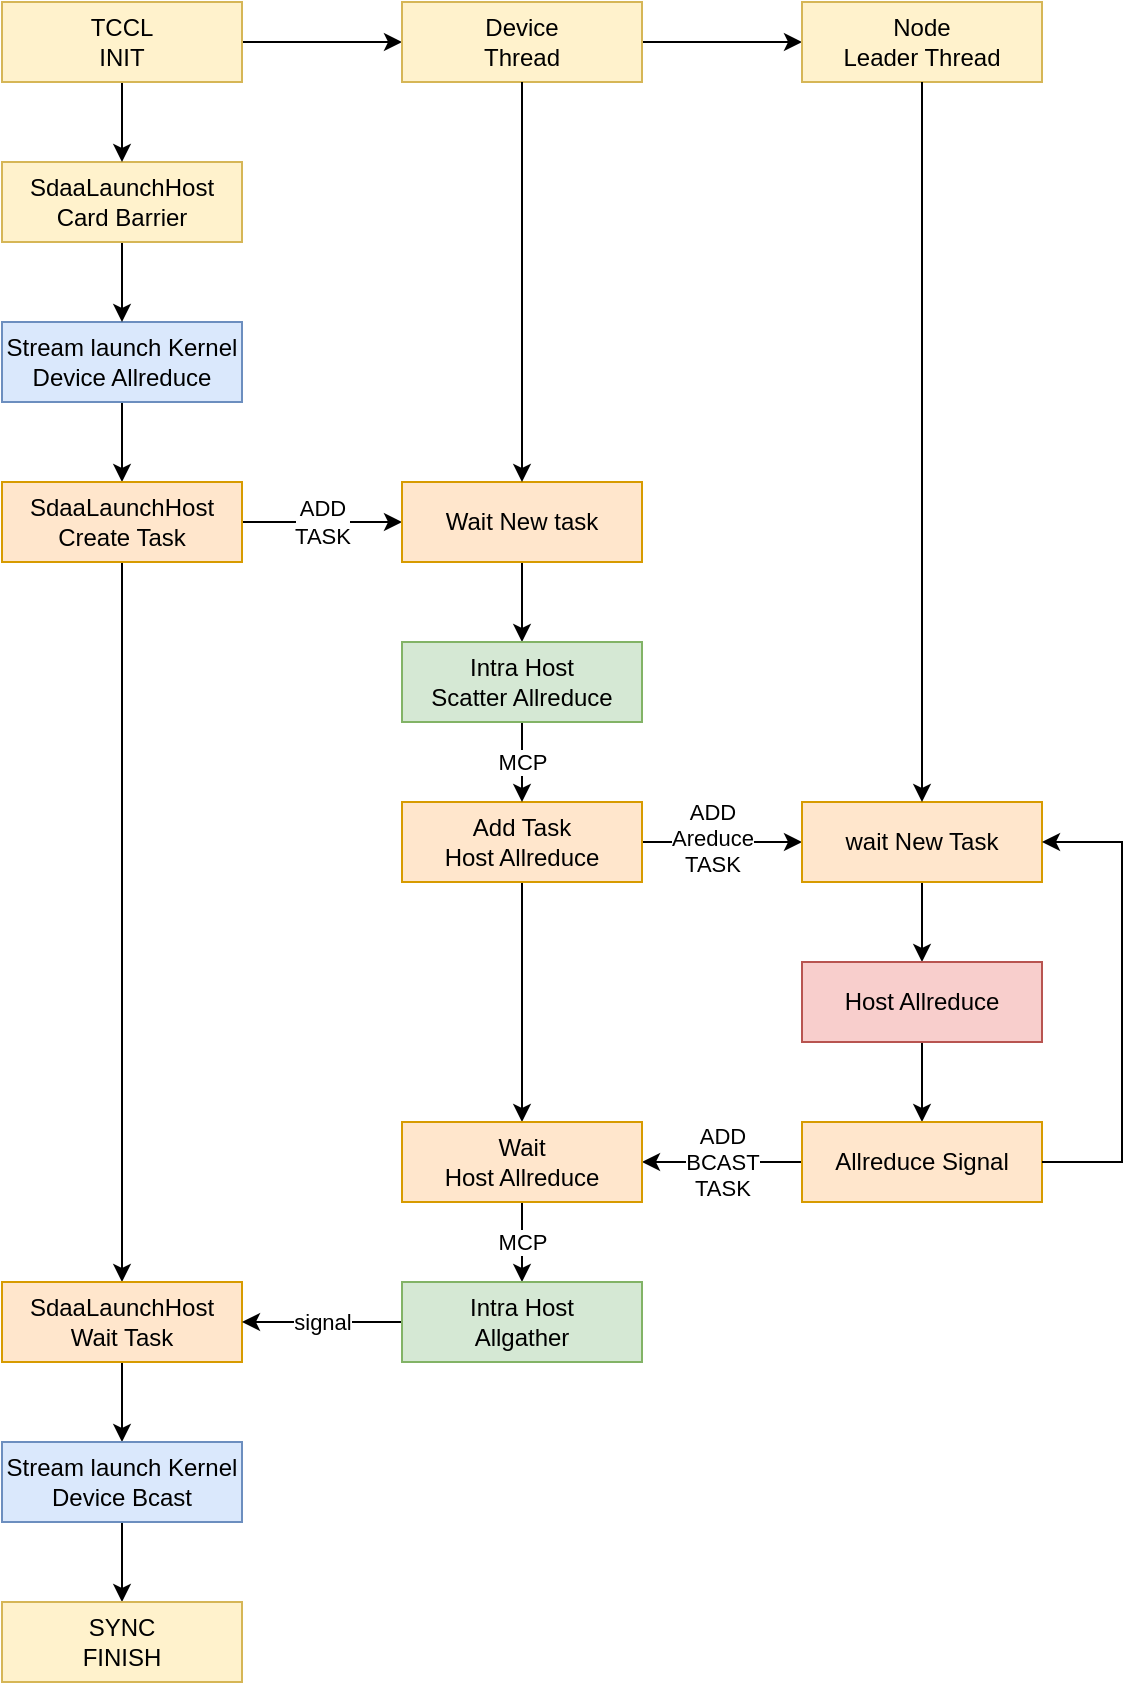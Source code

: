 <mxfile version="21.0.10" type="github">
  <diagram name="Page-1" id="EsT10xzCCeYcYSkJDmvW">
    <mxGraphModel dx="2358" dy="1240" grid="1" gridSize="10" guides="1" tooltips="1" connect="1" arrows="1" fold="1" page="1" pageScale="1" pageWidth="850" pageHeight="1100" math="0" shadow="0">
      <root>
        <mxCell id="0" />
        <mxCell id="1" parent="0" />
        <mxCell id="1WPlRurY3LXXzc_wm_BW-7" value="" style="edgeStyle=orthogonalEdgeStyle;rounded=0;orthogonalLoop=1;jettySize=auto;html=1;" parent="1" source="1WPlRurY3LXXzc_wm_BW-1" target="1WPlRurY3LXXzc_wm_BW-4" edge="1">
          <mxGeometry relative="1" as="geometry" />
        </mxCell>
        <mxCell id="1WPlRurY3LXXzc_wm_BW-1" value="Stream launch Kernel&lt;br&gt;Device Allreduce" style="rounded=0;whiteSpace=wrap;html=1;fillColor=#dae8fc;strokeColor=#6c8ebf;" parent="1" vertex="1">
          <mxGeometry x="200" y="320" width="120" height="40" as="geometry" />
        </mxCell>
        <mxCell id="1WPlRurY3LXXzc_wm_BW-3" value="" style="edgeStyle=orthogonalEdgeStyle;rounded=0;orthogonalLoop=1;jettySize=auto;html=1;" parent="1" source="1WPlRurY3LXXzc_wm_BW-2" target="1WPlRurY3LXXzc_wm_BW-1" edge="1">
          <mxGeometry relative="1" as="geometry" />
        </mxCell>
        <mxCell id="1WPlRurY3LXXzc_wm_BW-2" value="SdaaLaunchHost&lt;br&gt;Card Barrier" style="rounded=0;whiteSpace=wrap;html=1;fillColor=#fff2cc;strokeColor=#d6b656;" parent="1" vertex="1">
          <mxGeometry x="200" y="240" width="120" height="40" as="geometry" />
        </mxCell>
        <mxCell id="1WPlRurY3LXXzc_wm_BW-6" value="ADD&lt;br&gt;TASK" style="edgeStyle=orthogonalEdgeStyle;rounded=0;orthogonalLoop=1;jettySize=auto;html=1;" parent="1" source="1WPlRurY3LXXzc_wm_BW-4" target="1WPlRurY3LXXzc_wm_BW-5" edge="1">
          <mxGeometry relative="1" as="geometry" />
        </mxCell>
        <mxCell id="Y7l1YH2GiNnYRPJC3hIs-2" value="" style="edgeStyle=orthogonalEdgeStyle;rounded=0;orthogonalLoop=1;jettySize=auto;html=1;" edge="1" parent="1" source="1WPlRurY3LXXzc_wm_BW-4" target="Y7l1YH2GiNnYRPJC3hIs-1">
          <mxGeometry relative="1" as="geometry" />
        </mxCell>
        <mxCell id="1WPlRurY3LXXzc_wm_BW-4" value="SdaaLaunchHost&lt;br&gt;Create Task" style="rounded=0;whiteSpace=wrap;html=1;fillColor=#ffe6cc;strokeColor=#d79b00;" parent="1" vertex="1">
          <mxGeometry x="200" y="400" width="120" height="40" as="geometry" />
        </mxCell>
        <mxCell id="Y7l1YH2GiNnYRPJC3hIs-9" value="" style="edgeStyle=orthogonalEdgeStyle;rounded=0;orthogonalLoop=1;jettySize=auto;html=1;" edge="1" parent="1" source="1WPlRurY3LXXzc_wm_BW-5">
          <mxGeometry relative="1" as="geometry">
            <mxPoint x="460" y="480" as="targetPoint" />
            <Array as="points">
              <mxPoint x="460" y="450" />
              <mxPoint x="460" y="450" />
            </Array>
          </mxGeometry>
        </mxCell>
        <mxCell id="1WPlRurY3LXXzc_wm_BW-5" value="Wait New task" style="rounded=0;whiteSpace=wrap;html=1;fillColor=#ffe6cc;strokeColor=#d79b00;" parent="1" vertex="1">
          <mxGeometry x="400" y="400" width="120" height="40" as="geometry" />
        </mxCell>
        <mxCell id="Y7l1YH2GiNnYRPJC3hIs-12" value="" style="edgeStyle=orthogonalEdgeStyle;rounded=0;orthogonalLoop=1;jettySize=auto;html=1;" edge="1" parent="1" source="1WPlRurY3LXXzc_wm_BW-8" target="Y7l1YH2GiNnYRPJC3hIs-11">
          <mxGeometry relative="1" as="geometry" />
        </mxCell>
        <mxCell id="Y7l1YH2GiNnYRPJC3hIs-34" value="ADD&lt;br&gt;Areduce&lt;br&gt;TASK" style="edgeLabel;html=1;align=center;verticalAlign=middle;resizable=0;points=[];" vertex="1" connectable="0" parent="Y7l1YH2GiNnYRPJC3hIs-12">
          <mxGeometry x="-0.125" y="2" relative="1" as="geometry">
            <mxPoint as="offset" />
          </mxGeometry>
        </mxCell>
        <mxCell id="Y7l1YH2GiNnYRPJC3hIs-23" value="" style="edgeStyle=orthogonalEdgeStyle;rounded=0;orthogonalLoop=1;jettySize=auto;html=1;" edge="1" parent="1" source="1WPlRurY3LXXzc_wm_BW-8" target="Y7l1YH2GiNnYRPJC3hIs-22">
          <mxGeometry relative="1" as="geometry" />
        </mxCell>
        <mxCell id="1WPlRurY3LXXzc_wm_BW-8" value="Add Task&lt;br&gt;Host Allreduce" style="rounded=0;whiteSpace=wrap;html=1;fillColor=#ffe6cc;strokeColor=#d79b00;" parent="1" vertex="1">
          <mxGeometry x="400" y="560" width="120" height="40" as="geometry" />
        </mxCell>
        <mxCell id="Y7l1YH2GiNnYRPJC3hIs-32" value="" style="edgeStyle=orthogonalEdgeStyle;rounded=0;orthogonalLoop=1;jettySize=auto;html=1;" edge="1" parent="1" source="Y7l1YH2GiNnYRPJC3hIs-1" target="Y7l1YH2GiNnYRPJC3hIs-31">
          <mxGeometry relative="1" as="geometry" />
        </mxCell>
        <mxCell id="Y7l1YH2GiNnYRPJC3hIs-1" value="SdaaLaunchHost&lt;br&gt;Wait Task" style="rounded=0;whiteSpace=wrap;html=1;fillColor=#ffe6cc;strokeColor=#d79b00;" vertex="1" parent="1">
          <mxGeometry x="200" y="800" width="120" height="40" as="geometry" />
        </mxCell>
        <mxCell id="Y7l1YH2GiNnYRPJC3hIs-4" value="" style="edgeStyle=orthogonalEdgeStyle;rounded=0;orthogonalLoop=1;jettySize=auto;html=1;" edge="1" parent="1" source="Y7l1YH2GiNnYRPJC3hIs-3" target="1WPlRurY3LXXzc_wm_BW-2">
          <mxGeometry relative="1" as="geometry" />
        </mxCell>
        <mxCell id="Y7l1YH2GiNnYRPJC3hIs-6" value="" style="edgeStyle=orthogonalEdgeStyle;rounded=0;orthogonalLoop=1;jettySize=auto;html=1;" edge="1" parent="1" source="Y7l1YH2GiNnYRPJC3hIs-3" target="Y7l1YH2GiNnYRPJC3hIs-5">
          <mxGeometry relative="1" as="geometry" />
        </mxCell>
        <mxCell id="Y7l1YH2GiNnYRPJC3hIs-3" value="TCCL&lt;br&gt;INIT" style="rounded=0;whiteSpace=wrap;html=1;fillColor=#fff2cc;strokeColor=#d6b656;" vertex="1" parent="1">
          <mxGeometry x="200" y="160" width="120" height="40" as="geometry" />
        </mxCell>
        <mxCell id="Y7l1YH2GiNnYRPJC3hIs-8" value="" style="edgeStyle=orthogonalEdgeStyle;rounded=0;orthogonalLoop=1;jettySize=auto;html=1;" edge="1" parent="1" source="Y7l1YH2GiNnYRPJC3hIs-5" target="Y7l1YH2GiNnYRPJC3hIs-7">
          <mxGeometry relative="1" as="geometry" />
        </mxCell>
        <mxCell id="Y7l1YH2GiNnYRPJC3hIs-5" value="Device&lt;br&gt;Thread" style="rounded=0;whiteSpace=wrap;html=1;fillColor=#fff2cc;strokeColor=#d6b656;" vertex="1" parent="1">
          <mxGeometry x="400" y="160" width="120" height="40" as="geometry" />
        </mxCell>
        <mxCell id="Y7l1YH2GiNnYRPJC3hIs-7" value="Node&lt;br&gt;Leader Thread" style="rounded=0;whiteSpace=wrap;html=1;fillColor=#fff2cc;strokeColor=#d6b656;" vertex="1" parent="1">
          <mxGeometry x="600" y="160" width="120" height="40" as="geometry" />
        </mxCell>
        <mxCell id="Y7l1YH2GiNnYRPJC3hIs-10" value="" style="edgeStyle=orthogonalEdgeStyle;rounded=0;orthogonalLoop=1;jettySize=auto;html=1;exitX=0.5;exitY=1;exitDx=0;exitDy=0;entryX=0.5;entryY=0;entryDx=0;entryDy=0;" edge="1" parent="1" source="Y7l1YH2GiNnYRPJC3hIs-5" target="1WPlRurY3LXXzc_wm_BW-5">
          <mxGeometry relative="1" as="geometry">
            <mxPoint x="470" y="450" as="sourcePoint" />
            <mxPoint x="470" y="490" as="targetPoint" />
            <Array as="points">
              <mxPoint x="460" y="290" />
              <mxPoint x="460" y="290" />
            </Array>
          </mxGeometry>
        </mxCell>
        <mxCell id="Y7l1YH2GiNnYRPJC3hIs-18" value="" style="edgeStyle=orthogonalEdgeStyle;rounded=0;orthogonalLoop=1;jettySize=auto;html=1;" edge="1" parent="1" source="Y7l1YH2GiNnYRPJC3hIs-11" target="Y7l1YH2GiNnYRPJC3hIs-17">
          <mxGeometry relative="1" as="geometry" />
        </mxCell>
        <mxCell id="Y7l1YH2GiNnYRPJC3hIs-11" value="wait New Task" style="rounded=0;whiteSpace=wrap;html=1;fillColor=#ffe6cc;strokeColor=#d79b00;" vertex="1" parent="1">
          <mxGeometry x="600" y="560" width="120" height="40" as="geometry" />
        </mxCell>
        <mxCell id="Y7l1YH2GiNnYRPJC3hIs-15" value="MCP" style="edgeStyle=orthogonalEdgeStyle;rounded=0;orthogonalLoop=1;jettySize=auto;html=1;" edge="1" parent="1" source="Y7l1YH2GiNnYRPJC3hIs-13" target="1WPlRurY3LXXzc_wm_BW-8">
          <mxGeometry relative="1" as="geometry">
            <Array as="points">
              <mxPoint x="460" y="540" />
              <mxPoint x="460" y="540" />
            </Array>
          </mxGeometry>
        </mxCell>
        <mxCell id="Y7l1YH2GiNnYRPJC3hIs-13" value="Intra Host&lt;br style=&quot;border-color: var(--border-color);&quot;&gt;Scatter Allreduce" style="rounded=0;whiteSpace=wrap;html=1;fillColor=#d5e8d4;strokeColor=#82b366;" vertex="1" parent="1">
          <mxGeometry x="400" y="480" width="120" height="40" as="geometry" />
        </mxCell>
        <mxCell id="Y7l1YH2GiNnYRPJC3hIs-16" value="" style="edgeStyle=orthogonalEdgeStyle;rounded=0;orthogonalLoop=1;jettySize=auto;html=1;exitX=0.5;exitY=1;exitDx=0;exitDy=0;entryX=0.5;entryY=0;entryDx=0;entryDy=0;" edge="1" parent="1" source="Y7l1YH2GiNnYRPJC3hIs-7" target="Y7l1YH2GiNnYRPJC3hIs-11">
          <mxGeometry relative="1" as="geometry">
            <mxPoint x="470" y="210" as="sourcePoint" />
            <mxPoint x="470" y="410" as="targetPoint" />
            <Array as="points">
              <mxPoint x="660" y="360" />
              <mxPoint x="660" y="360" />
            </Array>
          </mxGeometry>
        </mxCell>
        <mxCell id="Y7l1YH2GiNnYRPJC3hIs-20" value="" style="edgeStyle=orthogonalEdgeStyle;rounded=0;orthogonalLoop=1;jettySize=auto;html=1;" edge="1" parent="1" source="Y7l1YH2GiNnYRPJC3hIs-17" target="Y7l1YH2GiNnYRPJC3hIs-19">
          <mxGeometry relative="1" as="geometry">
            <Array as="points">
              <mxPoint x="660" y="690" />
              <mxPoint x="660" y="690" />
            </Array>
          </mxGeometry>
        </mxCell>
        <mxCell id="Y7l1YH2GiNnYRPJC3hIs-17" value="Host Allreduce" style="rounded=0;whiteSpace=wrap;html=1;fillColor=#f8cecc;strokeColor=#b85450;" vertex="1" parent="1">
          <mxGeometry x="600" y="640" width="120" height="40" as="geometry" />
        </mxCell>
        <mxCell id="Y7l1YH2GiNnYRPJC3hIs-24" value="ADD&lt;br&gt;BCAST&lt;br&gt;TASK" style="edgeStyle=orthogonalEdgeStyle;rounded=0;orthogonalLoop=1;jettySize=auto;html=1;" edge="1" parent="1" source="Y7l1YH2GiNnYRPJC3hIs-19" target="Y7l1YH2GiNnYRPJC3hIs-22">
          <mxGeometry relative="1" as="geometry" />
        </mxCell>
        <mxCell id="Y7l1YH2GiNnYRPJC3hIs-19" value="Allreduce Signal" style="rounded=0;whiteSpace=wrap;html=1;fillColor=#ffe6cc;strokeColor=#d79b00;" vertex="1" parent="1">
          <mxGeometry x="600" y="720" width="120" height="40" as="geometry" />
        </mxCell>
        <mxCell id="Y7l1YH2GiNnYRPJC3hIs-21" value="" style="edgeStyle=orthogonalEdgeStyle;rounded=0;orthogonalLoop=1;jettySize=auto;html=1;exitX=1;exitY=0.5;exitDx=0;exitDy=0;entryX=1;entryY=0.5;entryDx=0;entryDy=0;" edge="1" parent="1" source="Y7l1YH2GiNnYRPJC3hIs-19" target="Y7l1YH2GiNnYRPJC3hIs-11">
          <mxGeometry relative="1" as="geometry">
            <mxPoint x="670" y="690" as="sourcePoint" />
            <mxPoint x="670" y="730" as="targetPoint" />
            <Array as="points">
              <mxPoint x="760" y="740" />
              <mxPoint x="760" y="580" />
            </Array>
          </mxGeometry>
        </mxCell>
        <mxCell id="Y7l1YH2GiNnYRPJC3hIs-27" value="MCP" style="edgeStyle=orthogonalEdgeStyle;rounded=0;orthogonalLoop=1;jettySize=auto;html=1;" edge="1" parent="1" source="Y7l1YH2GiNnYRPJC3hIs-22" target="Y7l1YH2GiNnYRPJC3hIs-26">
          <mxGeometry relative="1" as="geometry" />
        </mxCell>
        <mxCell id="Y7l1YH2GiNnYRPJC3hIs-22" value="Wait &lt;br&gt;Host Allreduce" style="rounded=0;whiteSpace=wrap;html=1;fillColor=#ffe6cc;strokeColor=#d79b00;" vertex="1" parent="1">
          <mxGeometry x="400" y="720" width="120" height="40" as="geometry" />
        </mxCell>
        <mxCell id="Y7l1YH2GiNnYRPJC3hIs-28" value="signal" style="edgeStyle=orthogonalEdgeStyle;rounded=0;orthogonalLoop=1;jettySize=auto;html=1;" edge="1" parent="1" source="Y7l1YH2GiNnYRPJC3hIs-26" target="Y7l1YH2GiNnYRPJC3hIs-1">
          <mxGeometry relative="1" as="geometry">
            <Array as="points">
              <mxPoint x="360" y="820" />
              <mxPoint x="360" y="820" />
            </Array>
          </mxGeometry>
        </mxCell>
        <mxCell id="Y7l1YH2GiNnYRPJC3hIs-26" value="Intra Host&lt;br&gt;Allgather" style="rounded=0;whiteSpace=wrap;html=1;fillColor=#d5e8d4;strokeColor=#82b366;" vertex="1" parent="1">
          <mxGeometry x="400" y="800" width="120" height="40" as="geometry" />
        </mxCell>
        <mxCell id="Y7l1YH2GiNnYRPJC3hIs-36" value="" style="edgeStyle=orthogonalEdgeStyle;rounded=0;orthogonalLoop=1;jettySize=auto;html=1;" edge="1" parent="1" source="Y7l1YH2GiNnYRPJC3hIs-31" target="Y7l1YH2GiNnYRPJC3hIs-35">
          <mxGeometry relative="1" as="geometry">
            <Array as="points">
              <mxPoint x="260" y="940" />
              <mxPoint x="260" y="940" />
            </Array>
          </mxGeometry>
        </mxCell>
        <mxCell id="Y7l1YH2GiNnYRPJC3hIs-31" value="Stream launch Kernel&lt;br&gt;Device Bcast" style="rounded=0;whiteSpace=wrap;html=1;fillColor=#dae8fc;strokeColor=#6c8ebf;" vertex="1" parent="1">
          <mxGeometry x="200" y="880" width="120" height="40" as="geometry" />
        </mxCell>
        <mxCell id="Y7l1YH2GiNnYRPJC3hIs-35" value="SYNC&lt;br&gt;FINISH" style="rounded=0;whiteSpace=wrap;html=1;fillColor=#fff2cc;strokeColor=#d6b656;" vertex="1" parent="1">
          <mxGeometry x="200" y="960" width="120" height="40" as="geometry" />
        </mxCell>
      </root>
    </mxGraphModel>
  </diagram>
</mxfile>
